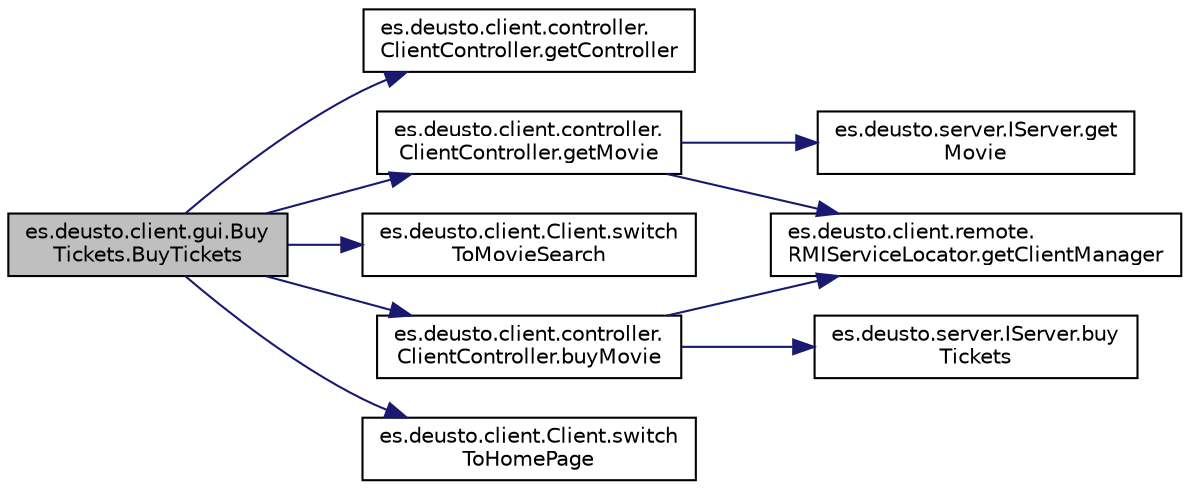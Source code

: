 digraph "es.deusto.client.gui.BuyTickets.BuyTickets"
{
 // LATEX_PDF_SIZE
  edge [fontname="Helvetica",fontsize="10",labelfontname="Helvetica",labelfontsize="10"];
  node [fontname="Helvetica",fontsize="10",shape=record];
  rankdir="LR";
  Node0 [label="es.deusto.client.gui.Buy\lTickets.BuyTickets",height=0.2,width=0.4,color="black", fillcolor="grey75", style="filled", fontcolor="black",tooltip=" "];
  Node0 -> Node1 [color="midnightblue",fontsize="10",style="solid",fontname="Helvetica"];
  Node1 [label="es.deusto.client.controller.\lClientController.getController",height=0.2,width=0.4,color="black", fillcolor="white", style="filled",URL="$classes_1_1deusto_1_1client_1_1controller_1_1_client_controller.html#aa76786bb097da98592adb6aeefa8d996",tooltip=" "];
  Node0 -> Node2 [color="midnightblue",fontsize="10",style="solid",fontname="Helvetica"];
  Node2 [label="es.deusto.client.controller.\lClientController.getMovie",height=0.2,width=0.4,color="black", fillcolor="white", style="filled",URL="$classes_1_1deusto_1_1client_1_1controller_1_1_client_controller.html#ae371135958d6f88011239d360d936ada",tooltip=" "];
  Node2 -> Node3 [color="midnightblue",fontsize="10",style="solid",fontname="Helvetica"];
  Node3 [label="es.deusto.client.remote.\lRMIServiceLocator.getClientManager",height=0.2,width=0.4,color="black", fillcolor="white", style="filled",URL="$classes_1_1deusto_1_1client_1_1remote_1_1_r_m_i_service_locator.html#ade08376a63a3e1a5ca512986e86478d5",tooltip=" "];
  Node2 -> Node4 [color="midnightblue",fontsize="10",style="solid",fontname="Helvetica"];
  Node4 [label="es.deusto.server.IServer.get\lMovie",height=0.2,width=0.4,color="black", fillcolor="white", style="filled",URL="$interfacees_1_1deusto_1_1server_1_1_i_server.html#a2b7883e416d98a7c92de13cbed7af450",tooltip=" "];
  Node0 -> Node5 [color="midnightblue",fontsize="10",style="solid",fontname="Helvetica"];
  Node5 [label="es.deusto.client.Client.switch\lToMovieSearch",height=0.2,width=0.4,color="black", fillcolor="white", style="filled",URL="$classes_1_1deusto_1_1client_1_1_client.html#a7cf818fce703324d74c896d9e4149dbe",tooltip=" "];
  Node0 -> Node6 [color="midnightblue",fontsize="10",style="solid",fontname="Helvetica"];
  Node6 [label="es.deusto.client.controller.\lClientController.buyMovie",height=0.2,width=0.4,color="black", fillcolor="white", style="filled",URL="$classes_1_1deusto_1_1client_1_1controller_1_1_client_controller.html#a92f0a66750a4f02c11de68814bc0d96f",tooltip=" "];
  Node6 -> Node3 [color="midnightblue",fontsize="10",style="solid",fontname="Helvetica"];
  Node6 -> Node7 [color="midnightblue",fontsize="10",style="solid",fontname="Helvetica"];
  Node7 [label="es.deusto.server.IServer.buy\lTickets",height=0.2,width=0.4,color="black", fillcolor="white", style="filled",URL="$interfacees_1_1deusto_1_1server_1_1_i_server.html#ac3302c01fefc37a32c0bcbf79fcce44b",tooltip=" "];
  Node0 -> Node8 [color="midnightblue",fontsize="10",style="solid",fontname="Helvetica"];
  Node8 [label="es.deusto.client.Client.switch\lToHomePage",height=0.2,width=0.4,color="black", fillcolor="white", style="filled",URL="$classes_1_1deusto_1_1client_1_1_client.html#aff17deef622ce410b473d4dadad36343",tooltip=" "];
}
